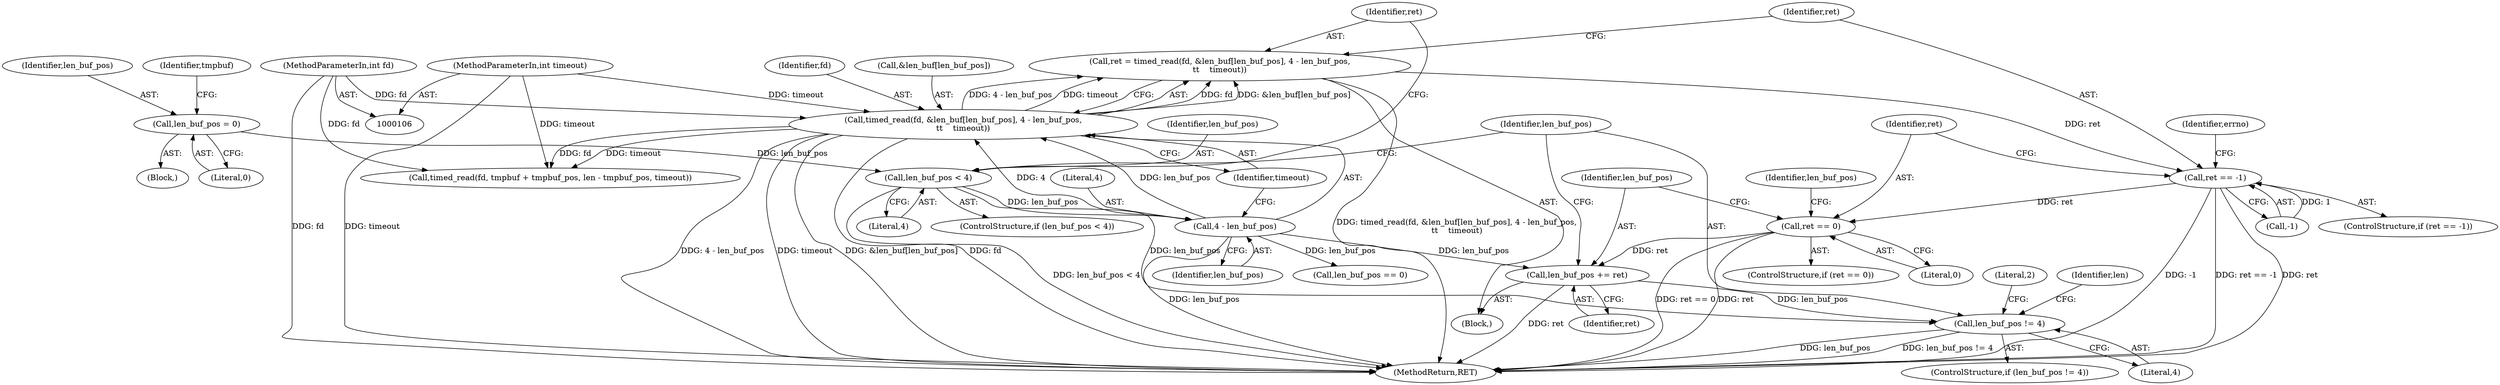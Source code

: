 digraph "0_knc_f237f3e09ecbaf59c897f5046538a7b1a3fa40c1_0@API" {
"1000144" [label="(Call,ret = timed_read(fd, &len_buf[len_buf_pos], 4 - len_buf_pos,\n\t\t    timeout))"];
"1000146" [label="(Call,timed_read(fd, &len_buf[len_buf_pos], 4 - len_buf_pos,\n\t\t    timeout))"];
"1000107" [label="(MethodParameterIn,int fd)"];
"1000152" [label="(Call,4 - len_buf_pos)"];
"1000140" [label="(Call,len_buf_pos < 4)"];
"1000119" [label="(Call,len_buf_pos = 0)"];
"1000109" [label="(MethodParameterIn,int timeout)"];
"1000157" [label="(Call,ret == -1)"];
"1000181" [label="(Call,ret == 0)"];
"1000195" [label="(Call,len_buf_pos += ret)"];
"1000199" [label="(Call,len_buf_pos != 4)"];
"1000187" [label="(Identifier,len_buf_pos)"];
"1000146" [label="(Call,timed_read(fd, &len_buf[len_buf_pos], 4 - len_buf_pos,\n\t\t    timeout))"];
"1000145" [label="(Identifier,ret)"];
"1000140" [label="(Call,len_buf_pos < 4)"];
"1000142" [label="(Literal,4)"];
"1000165" [label="(Identifier,errno)"];
"1000186" [label="(Call,len_buf_pos == 0)"];
"1000119" [label="(Call,len_buf_pos = 0)"];
"1000183" [label="(Literal,0)"];
"1000199" [label="(Call,len_buf_pos != 4)"];
"1000155" [label="(Identifier,timeout)"];
"1000206" [label="(Identifier,len)"];
"1000338" [label="(MethodReturn,RET)"];
"1000197" [label="(Identifier,ret)"];
"1000245" [label="(Call,timed_read(fd, tmpbuf + tmpbuf_pos, len - tmpbuf_pos, timeout))"];
"1000204" [label="(Literal,2)"];
"1000144" [label="(Call,ret = timed_read(fd, &len_buf[len_buf_pos], 4 - len_buf_pos,\n\t\t    timeout))"];
"1000124" [label="(Identifier,tmpbuf)"];
"1000143" [label="(Block,)"];
"1000152" [label="(Call,4 - len_buf_pos)"];
"1000147" [label="(Identifier,fd)"];
"1000181" [label="(Call,ret == 0)"];
"1000180" [label="(ControlStructure,if (ret == 0))"];
"1000148" [label="(Call,&len_buf[len_buf_pos])"];
"1000159" [label="(Call,-1)"];
"1000198" [label="(ControlStructure,if (len_buf_pos != 4))"];
"1000111" [label="(Block,)"];
"1000195" [label="(Call,len_buf_pos += ret)"];
"1000196" [label="(Identifier,len_buf_pos)"];
"1000157" [label="(Call,ret == -1)"];
"1000109" [label="(MethodParameterIn,int timeout)"];
"1000158" [label="(Identifier,ret)"];
"1000153" [label="(Literal,4)"];
"1000120" [label="(Identifier,len_buf_pos)"];
"1000156" [label="(ControlStructure,if (ret == -1))"];
"1000141" [label="(Identifier,len_buf_pos)"];
"1000107" [label="(MethodParameterIn,int fd)"];
"1000154" [label="(Identifier,len_buf_pos)"];
"1000201" [label="(Literal,4)"];
"1000139" [label="(ControlStructure,if (len_buf_pos < 4))"];
"1000121" [label="(Literal,0)"];
"1000200" [label="(Identifier,len_buf_pos)"];
"1000182" [label="(Identifier,ret)"];
"1000144" -> "1000143"  [label="AST: "];
"1000144" -> "1000146"  [label="CFG: "];
"1000145" -> "1000144"  [label="AST: "];
"1000146" -> "1000144"  [label="AST: "];
"1000158" -> "1000144"  [label="CFG: "];
"1000144" -> "1000338"  [label="DDG: timed_read(fd, &len_buf[len_buf_pos], 4 - len_buf_pos,\n\t\t    timeout)"];
"1000146" -> "1000144"  [label="DDG: fd"];
"1000146" -> "1000144"  [label="DDG: &len_buf[len_buf_pos]"];
"1000146" -> "1000144"  [label="DDG: 4 - len_buf_pos"];
"1000146" -> "1000144"  [label="DDG: timeout"];
"1000144" -> "1000157"  [label="DDG: ret"];
"1000146" -> "1000155"  [label="CFG: "];
"1000147" -> "1000146"  [label="AST: "];
"1000148" -> "1000146"  [label="AST: "];
"1000152" -> "1000146"  [label="AST: "];
"1000155" -> "1000146"  [label="AST: "];
"1000146" -> "1000338"  [label="DDG: 4 - len_buf_pos"];
"1000146" -> "1000338"  [label="DDG: timeout"];
"1000146" -> "1000338"  [label="DDG: &len_buf[len_buf_pos]"];
"1000146" -> "1000338"  [label="DDG: fd"];
"1000107" -> "1000146"  [label="DDG: fd"];
"1000152" -> "1000146"  [label="DDG: 4"];
"1000152" -> "1000146"  [label="DDG: len_buf_pos"];
"1000109" -> "1000146"  [label="DDG: timeout"];
"1000146" -> "1000245"  [label="DDG: fd"];
"1000146" -> "1000245"  [label="DDG: timeout"];
"1000107" -> "1000106"  [label="AST: "];
"1000107" -> "1000338"  [label="DDG: fd"];
"1000107" -> "1000245"  [label="DDG: fd"];
"1000152" -> "1000154"  [label="CFG: "];
"1000153" -> "1000152"  [label="AST: "];
"1000154" -> "1000152"  [label="AST: "];
"1000155" -> "1000152"  [label="CFG: "];
"1000152" -> "1000338"  [label="DDG: len_buf_pos"];
"1000140" -> "1000152"  [label="DDG: len_buf_pos"];
"1000152" -> "1000186"  [label="DDG: len_buf_pos"];
"1000152" -> "1000195"  [label="DDG: len_buf_pos"];
"1000140" -> "1000139"  [label="AST: "];
"1000140" -> "1000142"  [label="CFG: "];
"1000141" -> "1000140"  [label="AST: "];
"1000142" -> "1000140"  [label="AST: "];
"1000145" -> "1000140"  [label="CFG: "];
"1000200" -> "1000140"  [label="CFG: "];
"1000140" -> "1000338"  [label="DDG: len_buf_pos < 4"];
"1000119" -> "1000140"  [label="DDG: len_buf_pos"];
"1000140" -> "1000199"  [label="DDG: len_buf_pos"];
"1000119" -> "1000111"  [label="AST: "];
"1000119" -> "1000121"  [label="CFG: "];
"1000120" -> "1000119"  [label="AST: "];
"1000121" -> "1000119"  [label="AST: "];
"1000124" -> "1000119"  [label="CFG: "];
"1000109" -> "1000106"  [label="AST: "];
"1000109" -> "1000338"  [label="DDG: timeout"];
"1000109" -> "1000245"  [label="DDG: timeout"];
"1000157" -> "1000156"  [label="AST: "];
"1000157" -> "1000159"  [label="CFG: "];
"1000158" -> "1000157"  [label="AST: "];
"1000159" -> "1000157"  [label="AST: "];
"1000165" -> "1000157"  [label="CFG: "];
"1000182" -> "1000157"  [label="CFG: "];
"1000157" -> "1000338"  [label="DDG: -1"];
"1000157" -> "1000338"  [label="DDG: ret == -1"];
"1000157" -> "1000338"  [label="DDG: ret"];
"1000159" -> "1000157"  [label="DDG: 1"];
"1000157" -> "1000181"  [label="DDG: ret"];
"1000181" -> "1000180"  [label="AST: "];
"1000181" -> "1000183"  [label="CFG: "];
"1000182" -> "1000181"  [label="AST: "];
"1000183" -> "1000181"  [label="AST: "];
"1000187" -> "1000181"  [label="CFG: "];
"1000196" -> "1000181"  [label="CFG: "];
"1000181" -> "1000338"  [label="DDG: ret == 0"];
"1000181" -> "1000338"  [label="DDG: ret"];
"1000181" -> "1000195"  [label="DDG: ret"];
"1000195" -> "1000143"  [label="AST: "];
"1000195" -> "1000197"  [label="CFG: "];
"1000196" -> "1000195"  [label="AST: "];
"1000197" -> "1000195"  [label="AST: "];
"1000200" -> "1000195"  [label="CFG: "];
"1000195" -> "1000338"  [label="DDG: ret"];
"1000195" -> "1000199"  [label="DDG: len_buf_pos"];
"1000199" -> "1000198"  [label="AST: "];
"1000199" -> "1000201"  [label="CFG: "];
"1000200" -> "1000199"  [label="AST: "];
"1000201" -> "1000199"  [label="AST: "];
"1000204" -> "1000199"  [label="CFG: "];
"1000206" -> "1000199"  [label="CFG: "];
"1000199" -> "1000338"  [label="DDG: len_buf_pos"];
"1000199" -> "1000338"  [label="DDG: len_buf_pos != 4"];
}
